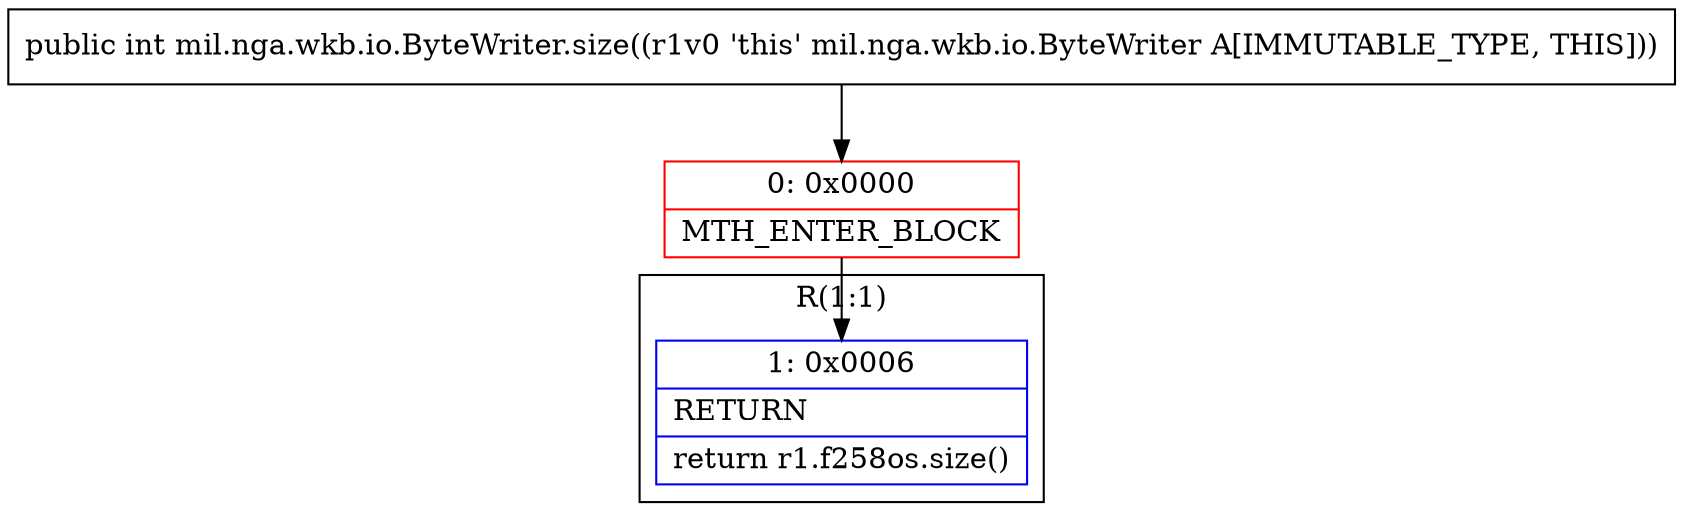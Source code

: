 digraph "CFG formil.nga.wkb.io.ByteWriter.size()I" {
subgraph cluster_Region_1051861639 {
label = "R(1:1)";
node [shape=record,color=blue];
Node_1 [shape=record,label="{1\:\ 0x0006|RETURN\l|return r1.f258os.size()\l}"];
}
Node_0 [shape=record,color=red,label="{0\:\ 0x0000|MTH_ENTER_BLOCK\l}"];
MethodNode[shape=record,label="{public int mil.nga.wkb.io.ByteWriter.size((r1v0 'this' mil.nga.wkb.io.ByteWriter A[IMMUTABLE_TYPE, THIS])) }"];
MethodNode -> Node_0;
Node_0 -> Node_1;
}

